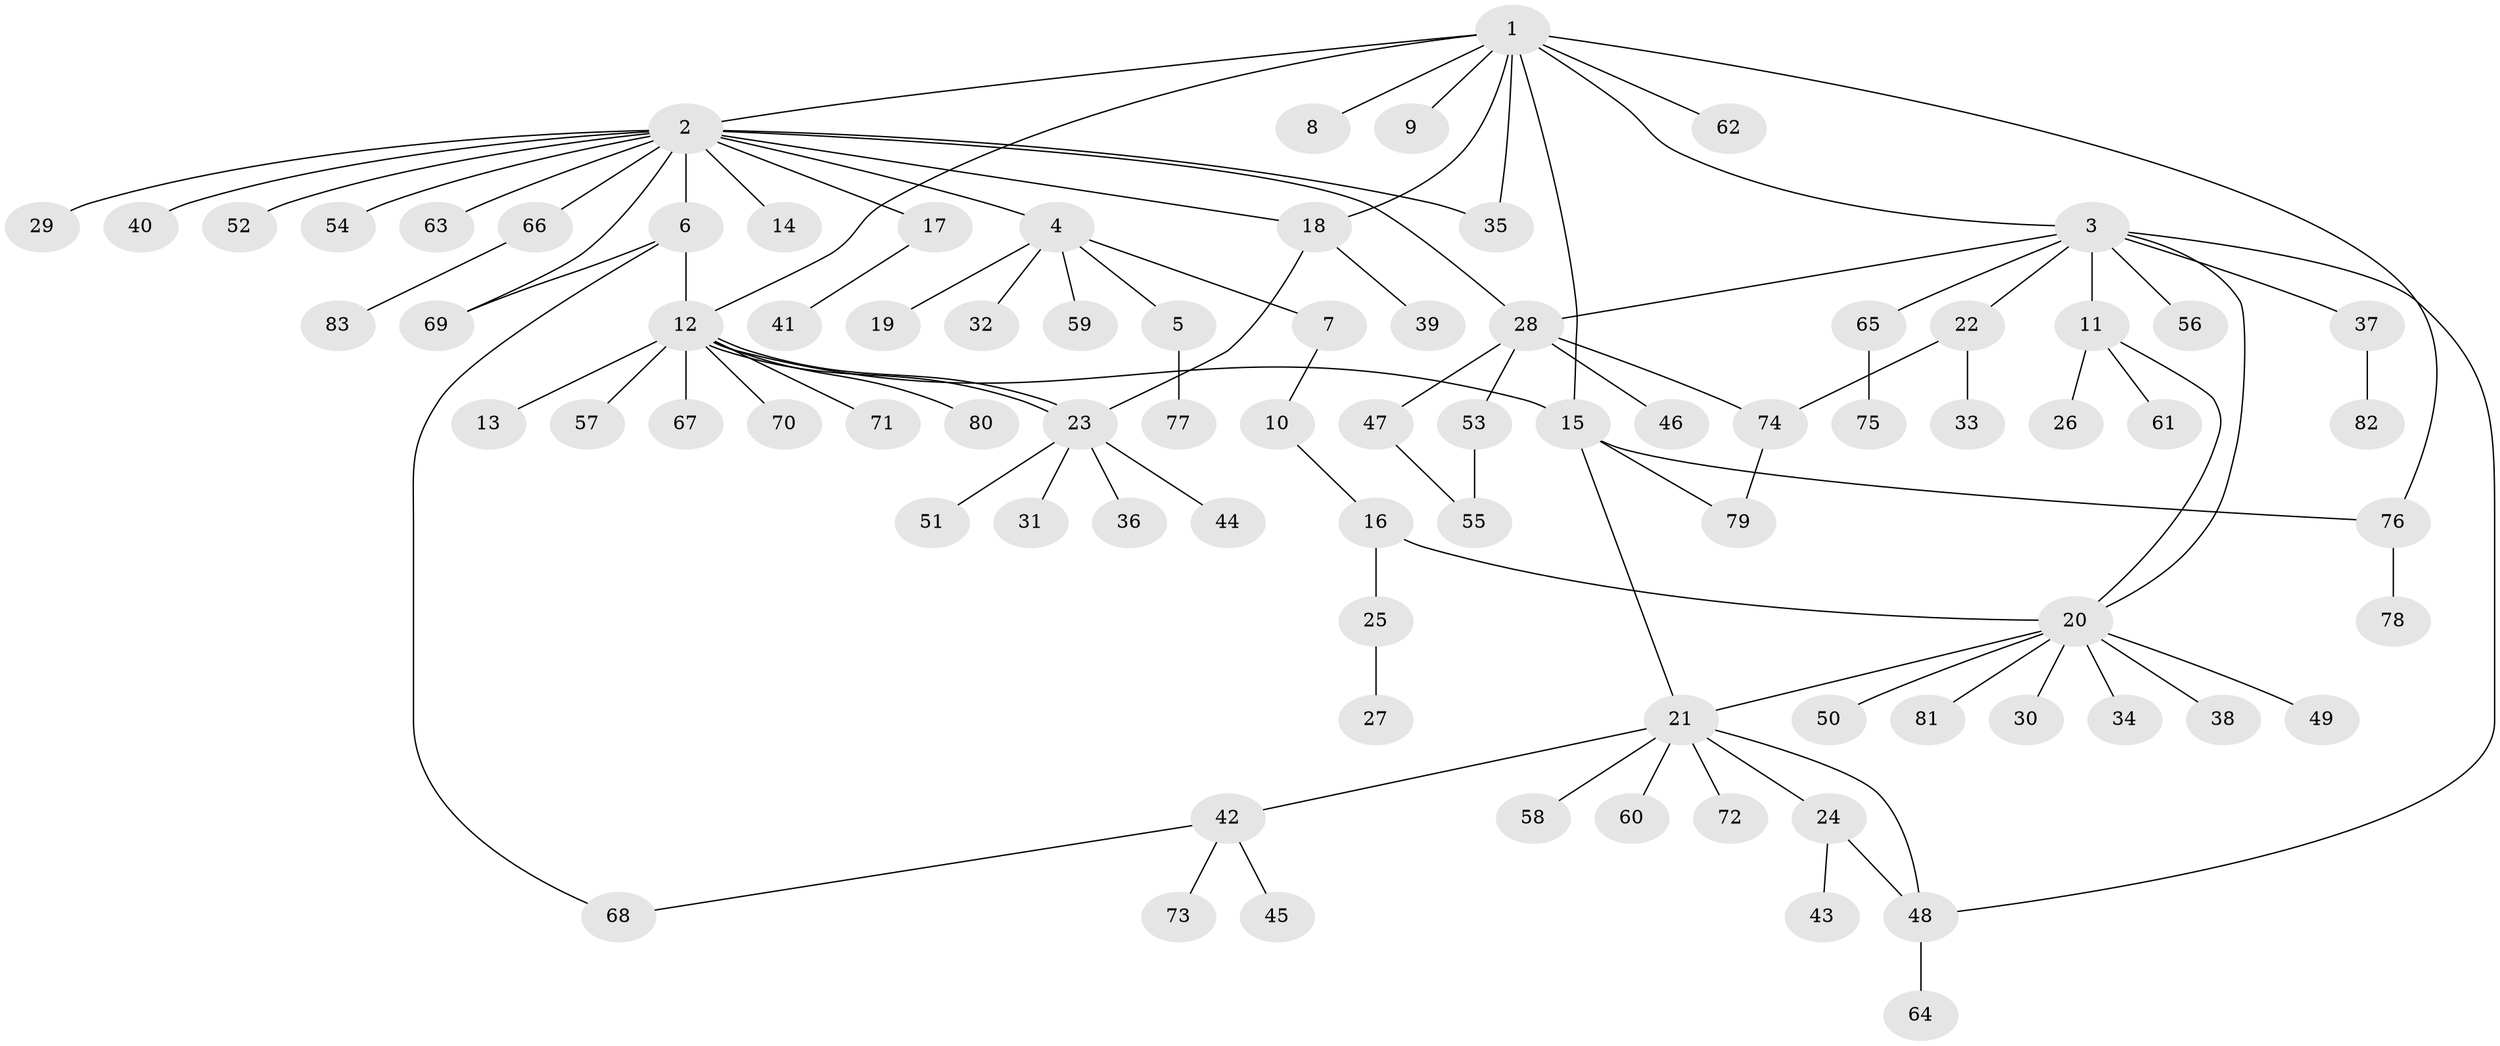 // Generated by graph-tools (version 1.1) at 2025/26/03/09/25 03:26:04]
// undirected, 83 vertices, 100 edges
graph export_dot {
graph [start="1"]
  node [color=gray90,style=filled];
  1;
  2;
  3;
  4;
  5;
  6;
  7;
  8;
  9;
  10;
  11;
  12;
  13;
  14;
  15;
  16;
  17;
  18;
  19;
  20;
  21;
  22;
  23;
  24;
  25;
  26;
  27;
  28;
  29;
  30;
  31;
  32;
  33;
  34;
  35;
  36;
  37;
  38;
  39;
  40;
  41;
  42;
  43;
  44;
  45;
  46;
  47;
  48;
  49;
  50;
  51;
  52;
  53;
  54;
  55;
  56;
  57;
  58;
  59;
  60;
  61;
  62;
  63;
  64;
  65;
  66;
  67;
  68;
  69;
  70;
  71;
  72;
  73;
  74;
  75;
  76;
  77;
  78;
  79;
  80;
  81;
  82;
  83;
  1 -- 2;
  1 -- 3;
  1 -- 8;
  1 -- 9;
  1 -- 12;
  1 -- 15;
  1 -- 18;
  1 -- 35;
  1 -- 62;
  1 -- 76;
  2 -- 4;
  2 -- 6;
  2 -- 14;
  2 -- 17;
  2 -- 18;
  2 -- 28;
  2 -- 29;
  2 -- 35;
  2 -- 40;
  2 -- 52;
  2 -- 54;
  2 -- 63;
  2 -- 66;
  2 -- 69;
  3 -- 11;
  3 -- 20;
  3 -- 22;
  3 -- 28;
  3 -- 37;
  3 -- 48;
  3 -- 56;
  3 -- 65;
  4 -- 5;
  4 -- 7;
  4 -- 19;
  4 -- 32;
  4 -- 59;
  5 -- 77;
  6 -- 12;
  6 -- 68;
  6 -- 69;
  7 -- 10;
  10 -- 16;
  11 -- 20;
  11 -- 26;
  11 -- 61;
  12 -- 13;
  12 -- 15;
  12 -- 23;
  12 -- 23;
  12 -- 57;
  12 -- 67;
  12 -- 70;
  12 -- 71;
  12 -- 80;
  15 -- 21;
  15 -- 76;
  15 -- 79;
  16 -- 20;
  16 -- 25;
  17 -- 41;
  18 -- 23;
  18 -- 39;
  20 -- 21;
  20 -- 30;
  20 -- 34;
  20 -- 38;
  20 -- 49;
  20 -- 50;
  20 -- 81;
  21 -- 24;
  21 -- 42;
  21 -- 48;
  21 -- 58;
  21 -- 60;
  21 -- 72;
  22 -- 33;
  22 -- 74;
  23 -- 31;
  23 -- 36;
  23 -- 44;
  23 -- 51;
  24 -- 43;
  24 -- 48;
  25 -- 27;
  28 -- 46;
  28 -- 47;
  28 -- 53;
  28 -- 74;
  37 -- 82;
  42 -- 45;
  42 -- 68;
  42 -- 73;
  47 -- 55;
  48 -- 64;
  53 -- 55;
  65 -- 75;
  66 -- 83;
  74 -- 79;
  76 -- 78;
}
